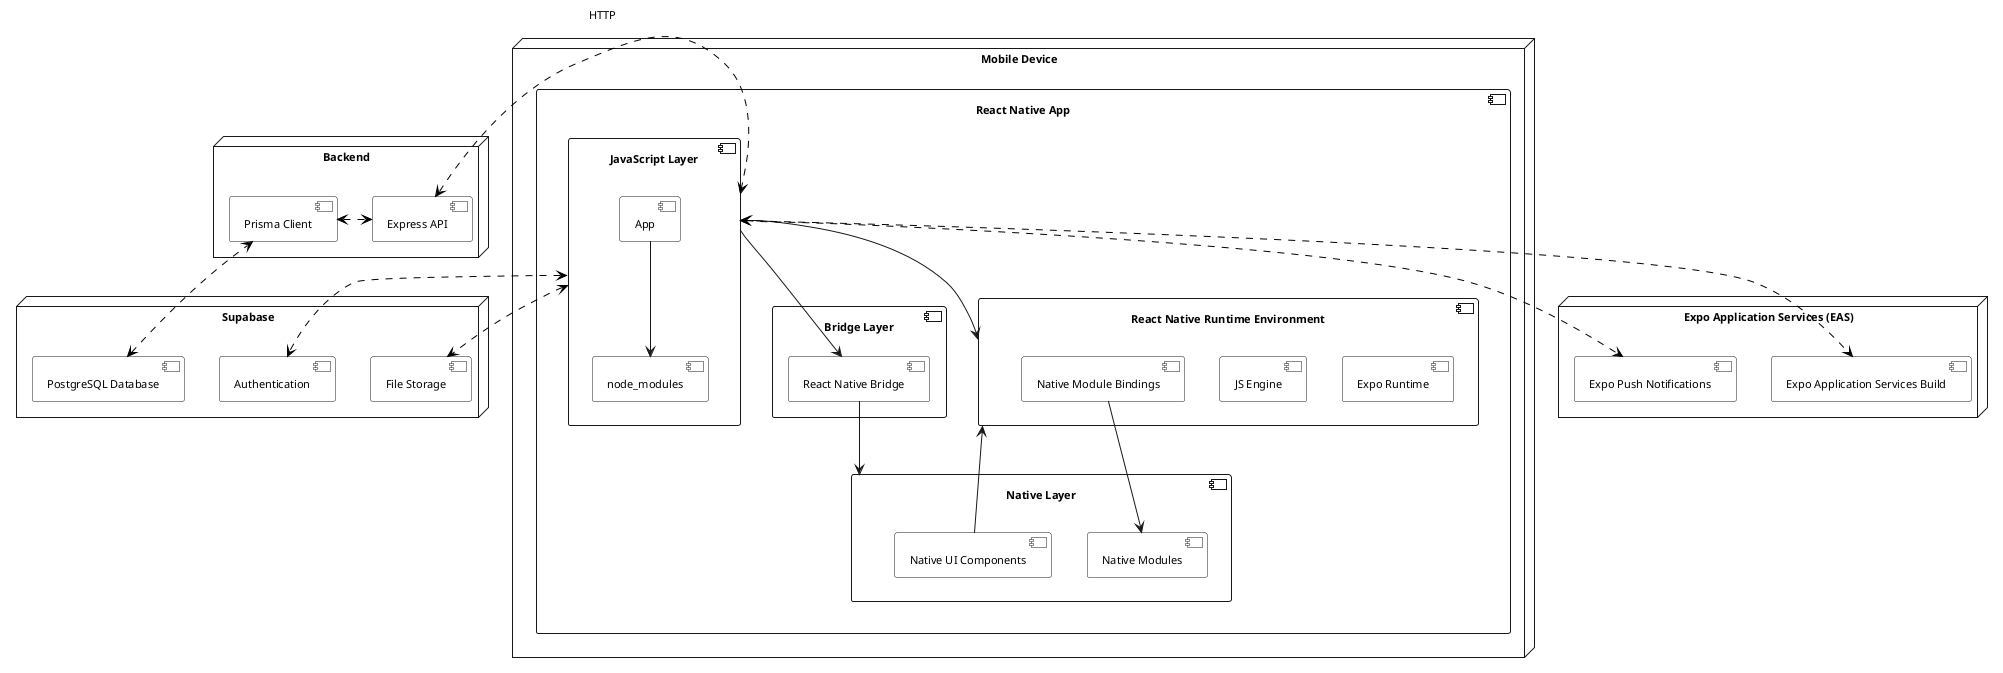 @startuml architecture_design
skinparam ComponentBackgroundColor white
skinparam defaultTextAlignment center
skinparam defaultFontSize 11

node "Mobile Device" as mobileDevice {
    component "React Native App" as reactNativeApp {
         component "JavaScript Layer" as jsLayer {
            component "App" as app 
            component "node_modules" as nodeModules
        }
        
        component "Bridge Layer" as bridgeLayer {
            component "React Native Bridge" as bridge
        }
        
        component "Native Layer" as nativeLayer {
            component "Native Modules" as nativeModules
            component "Native UI Components" as nativeComponents
        }

         component "React Native Runtime Environment" as runtime {
            component "Expo Runtime" as expoRuntime 
            component "JS Engine" as jsEngine
            component "Native Module Bindings" as moduleBindings
        }
        
        ' Internal connections
        jsLayer --> bridge
        bridge --> nativeLayer
        jsLayer --> runtime
        app --> nodeModules
        moduleBindings --> nativeModules
        nativeComponents --> runtime
    }

}

node "Backend" as backend {
    component "Express API" as expressAPI
    component "Prisma Client" as prismaClient
}

node "Supabase" as supabase {
    component "Authentication" as auth
    component "File Storage" as fileStorage
    component "PostgreSQL Database" as postgresDB
}

node "Expo Application Services (EAS)" as expoServices {
    component "Expo Push Notifications" as expoPushNotifications
    component "Expo Application Services Build" as expoApplicationServicesBuild
}

jsLayer <..[#000000]l..> expressAPI : <font color=000000>HTTP</font>
prismaClient <.[#000000]u.> postgresDB
jsLayer <.[#000000]d.> fileStorage
jsLayer <.[#000000]d.> auth

expressAPI <.[#000000]l.> prismaClient
jsLayer <.[#000000]d.> expoPushNotifications
jsLayer <.[#000000]d.> expoApplicationServicesBuild

@enduml